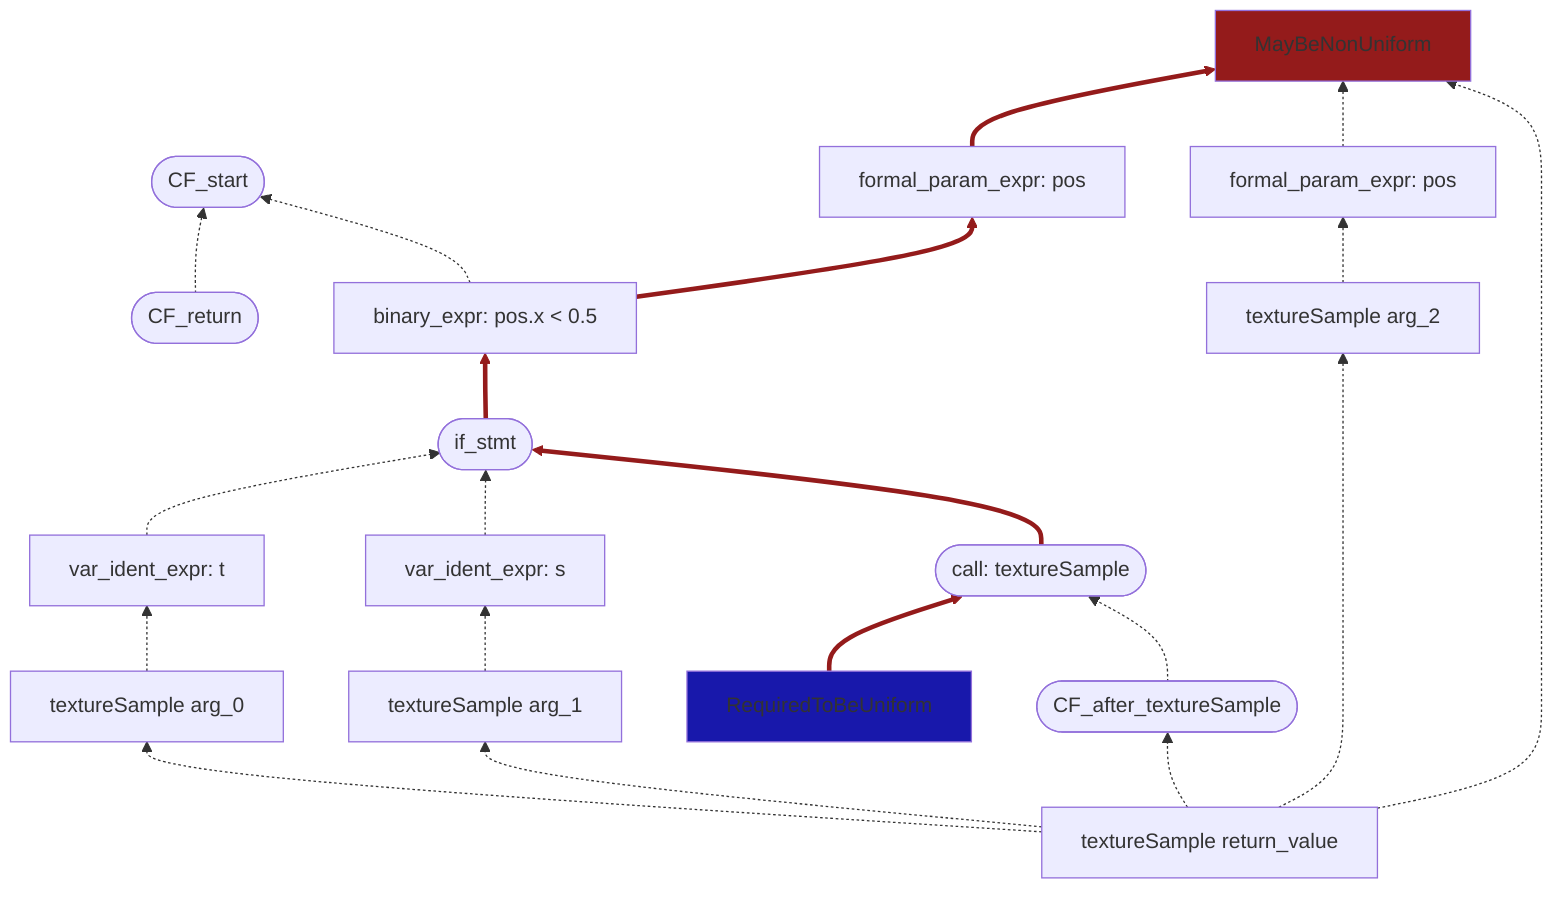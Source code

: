 flowchart BT
  RequiredToBeUniform ==> textureSamplecall;
  CFreturn -.-> CFstart;
  posidentexpr ==> MayBeNonUniform;
  binaryexprresult ==> posidentexpr;
  binaryexprresult -.-> CFstart;
  ifstmt ==> binaryexprresult;
  tidentexpr -.-> ifstmt;
  textureSamplearg0 -.-> tidentexpr;
  sidentexpr -.-> ifstmt;
  textureSamplearg1 -.-> sidentexpr;
  posidentexpr1 -.-> MayBeNonUniform;
  textureSamplearg2 -.-> posidentexpr1;
  textureSamplecall ==> ifstmt;
  textureSamplereturnvalue -.-> MayBeNonUniform;
  textureSamplereturnvalue -.-> CFaftertextureSample;
  textureSamplereturnvalue -.-> textureSamplearg0;
  textureSamplereturnvalue -.-> textureSamplearg1;
  textureSamplereturnvalue -.-> textureSamplearg2;
  CFaftertextureSample -.-> textureSamplecall;

  style MayBeNonUniform fill:#941b1b
  style RequiredToBeUniform fill:#1818ab
  linkStyle 0,2,3,5,12 stroke:#941b1b

  textureSamplecall([call: textureSample])
  CFreturn([CF_return])
  CFstart([CF_start])
  posidentexpr[formal_param_expr: pos]
  binaryexprresult[binary_expr: pos.x < 0.5]
  ifstmt([if_stmt])
  tidentexpr[var_ident_expr: t]
  textureSamplearg0[textureSample arg_0]
  sidentexpr[var_ident_expr: s]
  textureSamplearg1[textureSample arg_1]
  posidentexpr1[formal_param_expr: pos]
  textureSamplearg2[textureSample arg_2]
  textureSamplereturnvalue[textureSample return_value]
  CFaftertextureSample([CF_after_textureSample])